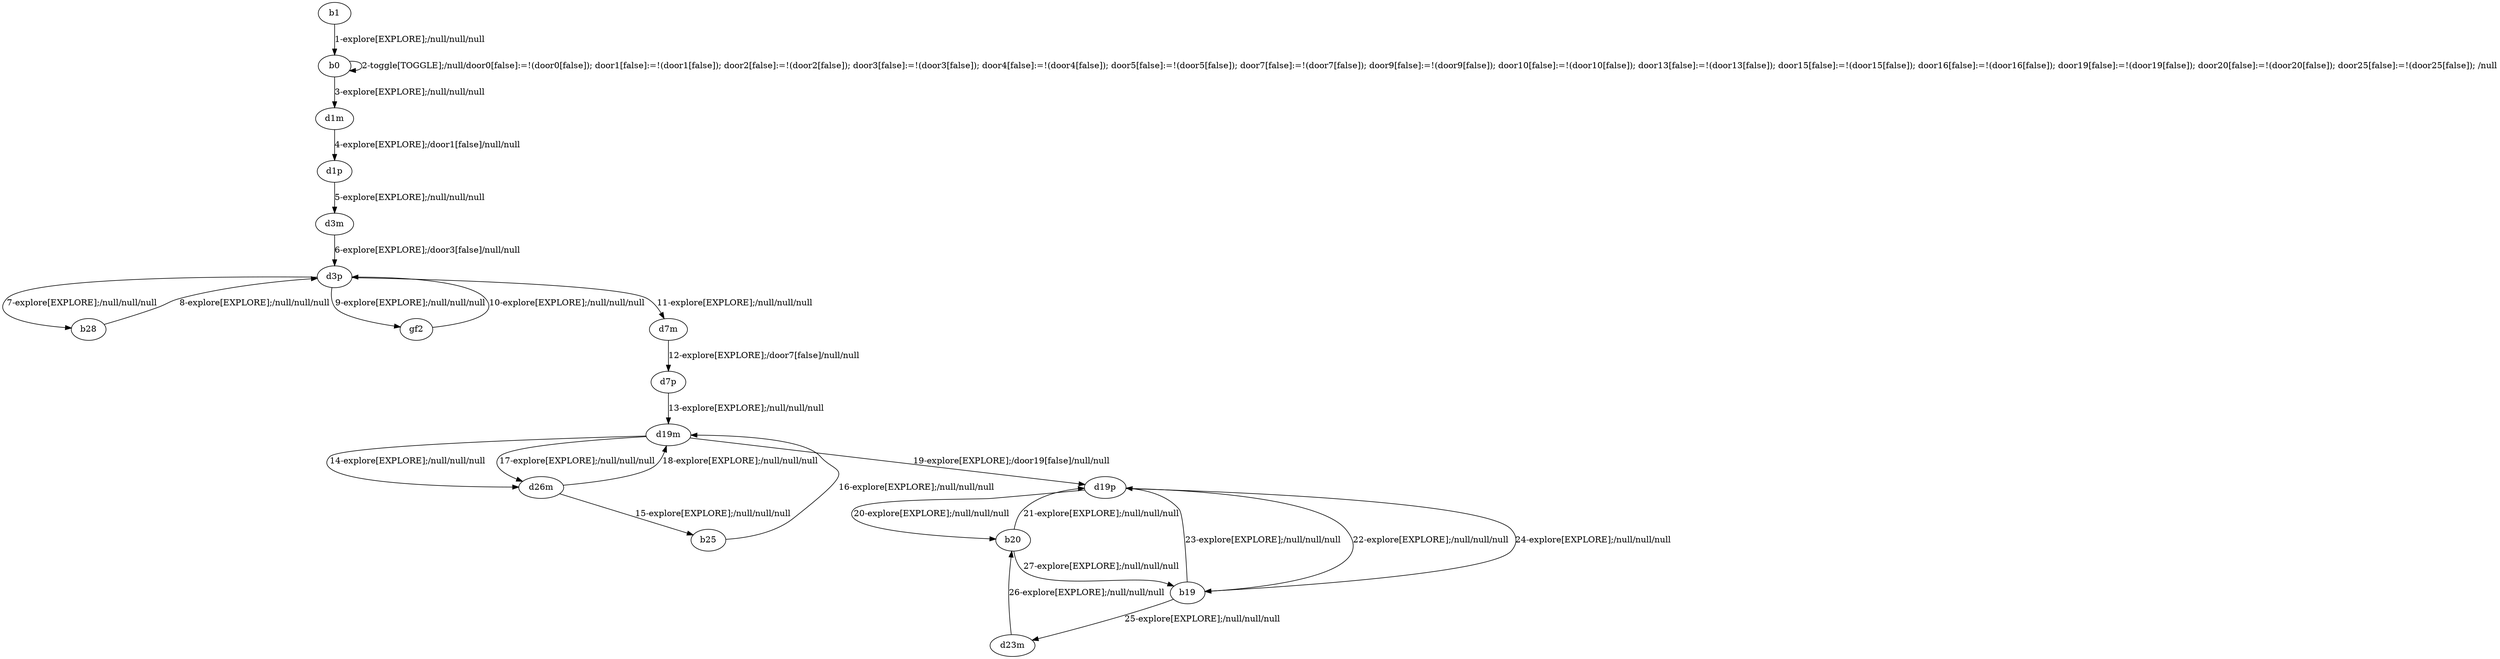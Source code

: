 # Total number of goals covered by this test: 1
# b20 --> b19

digraph g {
"b1" -> "b0" [label = "1-explore[EXPLORE];/null/null/null"];
"b0" -> "b0" [label = "2-toggle[TOGGLE];/null/door0[false]:=!(door0[false]); door1[false]:=!(door1[false]); door2[false]:=!(door2[false]); door3[false]:=!(door3[false]); door4[false]:=!(door4[false]); door5[false]:=!(door5[false]); door7[false]:=!(door7[false]); door9[false]:=!(door9[false]); door10[false]:=!(door10[false]); door13[false]:=!(door13[false]); door15[false]:=!(door15[false]); door16[false]:=!(door16[false]); door19[false]:=!(door19[false]); door20[false]:=!(door20[false]); door25[false]:=!(door25[false]); /null"];
"b0" -> "d1m" [label = "3-explore[EXPLORE];/null/null/null"];
"d1m" -> "d1p" [label = "4-explore[EXPLORE];/door1[false]/null/null"];
"d1p" -> "d3m" [label = "5-explore[EXPLORE];/null/null/null"];
"d3m" -> "d3p" [label = "6-explore[EXPLORE];/door3[false]/null/null"];
"d3p" -> "b28" [label = "7-explore[EXPLORE];/null/null/null"];
"b28" -> "d3p" [label = "8-explore[EXPLORE];/null/null/null"];
"d3p" -> "gf2" [label = "9-explore[EXPLORE];/null/null/null"];
"gf2" -> "d3p" [label = "10-explore[EXPLORE];/null/null/null"];
"d3p" -> "d7m" [label = "11-explore[EXPLORE];/null/null/null"];
"d7m" -> "d7p" [label = "12-explore[EXPLORE];/door7[false]/null/null"];
"d7p" -> "d19m" [label = "13-explore[EXPLORE];/null/null/null"];
"d19m" -> "d26m" [label = "14-explore[EXPLORE];/null/null/null"];
"d26m" -> "b25" [label = "15-explore[EXPLORE];/null/null/null"];
"b25" -> "d19m" [label = "16-explore[EXPLORE];/null/null/null"];
"d19m" -> "d26m" [label = "17-explore[EXPLORE];/null/null/null"];
"d26m" -> "d19m" [label = "18-explore[EXPLORE];/null/null/null"];
"d19m" -> "d19p" [label = "19-explore[EXPLORE];/door19[false]/null/null"];
"d19p" -> "b20" [label = "20-explore[EXPLORE];/null/null/null"];
"b20" -> "d19p" [label = "21-explore[EXPLORE];/null/null/null"];
"d19p" -> "b19" [label = "22-explore[EXPLORE];/null/null/null"];
"b19" -> "d19p" [label = "23-explore[EXPLORE];/null/null/null"];
"d19p" -> "b19" [label = "24-explore[EXPLORE];/null/null/null"];
"b19" -> "d23m" [label = "25-explore[EXPLORE];/null/null/null"];
"d23m" -> "b20" [label = "26-explore[EXPLORE];/null/null/null"];
"b20" -> "b19" [label = "27-explore[EXPLORE];/null/null/null"];
}